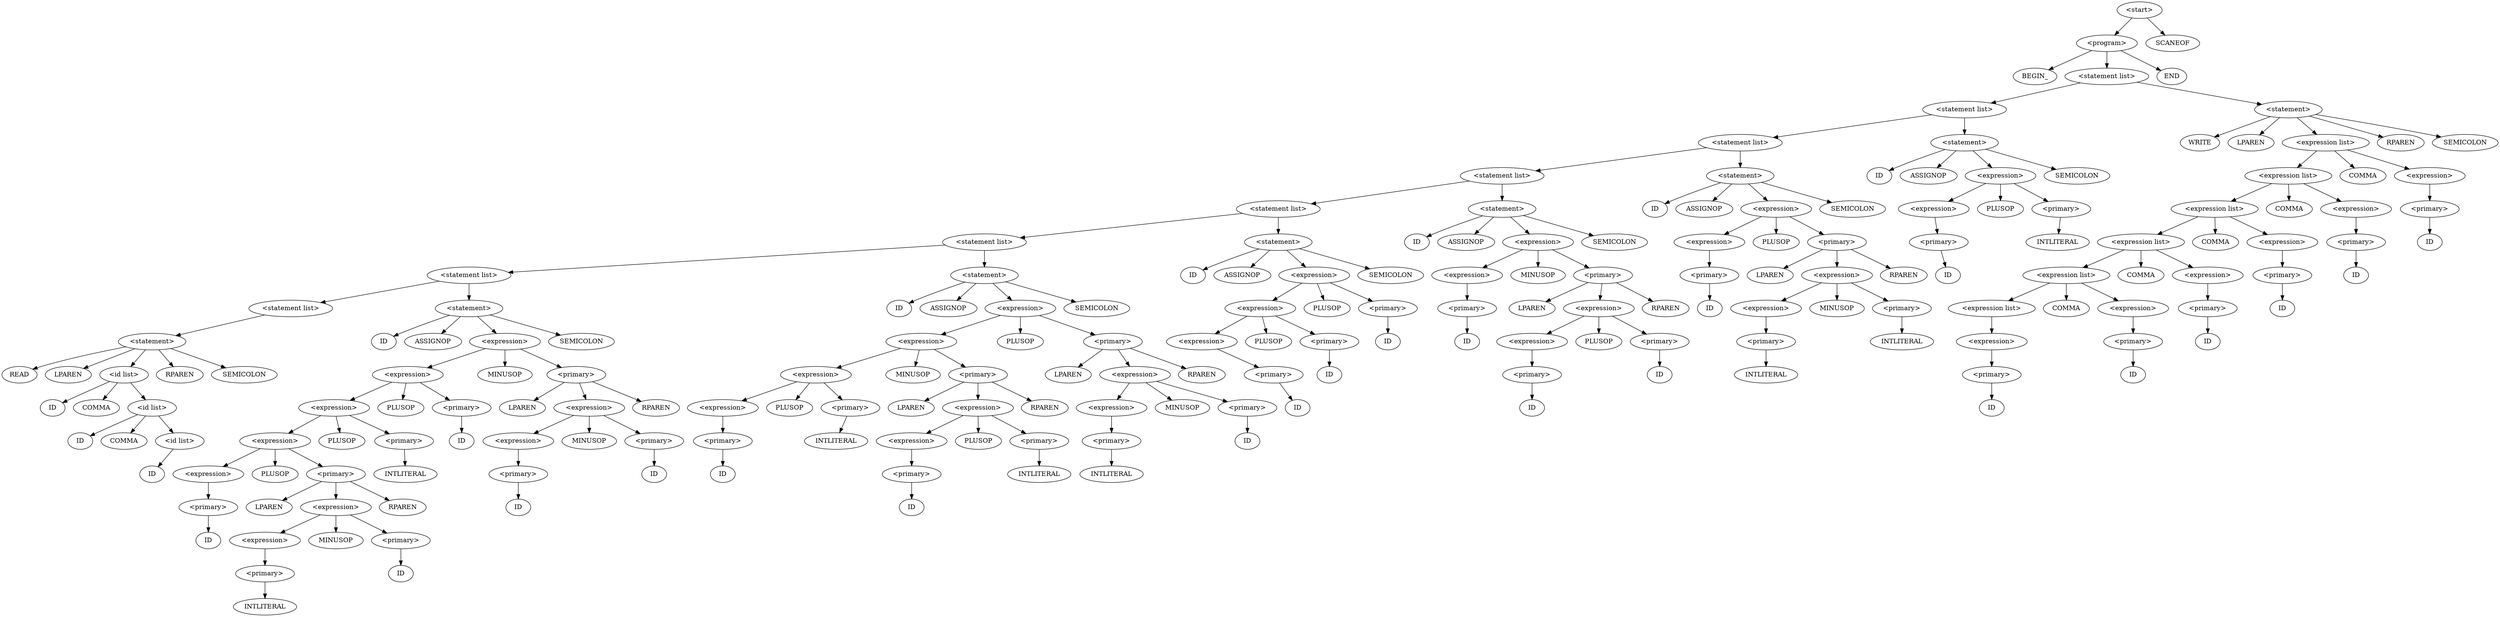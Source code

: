 digraph AST {
node0 [label="<start>"];
node1 [label="<program>"];
node2 [label="BEGIN_"];
node1 -> node2;
node3 [label="<statement list>"];
node4 [label="<statement list>"];
node5 [label="<statement list>"];
node6 [label="<statement list>"];
node7 [label="<statement list>"];
node8 [label="<statement list>"];
node9 [label="<statement list>"];
node10 [label="<statement list>"];
node11 [label="<statement>"];
node12 [label="READ"];
node11 -> node12;
node13 [label="LPAREN"];
node11 -> node13;
node14 [label="<id list>"];
node15 [label="ID"];
node14 -> node15;
node16 [label="COMMA"];
node14 -> node16;
node17 [label="<id list>"];
node18 [label="ID"];
node17 -> node18;
node19 [label="COMMA"];
node17 -> node19;
node20 [label="<id list>"];
node21 [label="ID"];
node20 -> node21;
node17 -> node20;
node14 -> node17;
node11 -> node14;
node22 [label="RPAREN"];
node11 -> node22;
node23 [label="SEMICOLON"];
node11 -> node23;
node10 -> node11;
node9 -> node10;
node24 [label="<statement>"];
node25 [label="ID"];
node24 -> node25;
node26 [label="ASSIGNOP"];
node24 -> node26;
node27 [label="<expression>"];
node28 [label="<expression>"];
node29 [label="<expression>"];
node30 [label="<expression>"];
node31 [label="<expression>"];
node32 [label="<primary>"];
node33 [label="ID"];
node32 -> node33;
node31 -> node32;
node30 -> node31;
node34 [label="PLUSOP"];
node30 -> node34;
node35 [label="<primary>"];
node36 [label="LPAREN"];
node35 -> node36;
node37 [label="<expression>"];
node38 [label="<expression>"];
node39 [label="<primary>"];
node40 [label="INTLITERAL"];
node39 -> node40;
node38 -> node39;
node37 -> node38;
node41 [label="MINUSOP"];
node37 -> node41;
node42 [label="<primary>"];
node43 [label="ID"];
node42 -> node43;
node37 -> node42;
node35 -> node37;
node44 [label="RPAREN"];
node35 -> node44;
node30 -> node35;
node29 -> node30;
node45 [label="PLUSOP"];
node29 -> node45;
node46 [label="<primary>"];
node47 [label="INTLITERAL"];
node46 -> node47;
node29 -> node46;
node28 -> node29;
node48 [label="PLUSOP"];
node28 -> node48;
node49 [label="<primary>"];
node50 [label="ID"];
node49 -> node50;
node28 -> node49;
node27 -> node28;
node51 [label="MINUSOP"];
node27 -> node51;
node52 [label="<primary>"];
node53 [label="LPAREN"];
node52 -> node53;
node54 [label="<expression>"];
node55 [label="<expression>"];
node56 [label="<primary>"];
node57 [label="ID"];
node56 -> node57;
node55 -> node56;
node54 -> node55;
node58 [label="MINUSOP"];
node54 -> node58;
node59 [label="<primary>"];
node60 [label="ID"];
node59 -> node60;
node54 -> node59;
node52 -> node54;
node61 [label="RPAREN"];
node52 -> node61;
node27 -> node52;
node24 -> node27;
node62 [label="SEMICOLON"];
node24 -> node62;
node9 -> node24;
node8 -> node9;
node63 [label="<statement>"];
node64 [label="ID"];
node63 -> node64;
node65 [label="ASSIGNOP"];
node63 -> node65;
node66 [label="<expression>"];
node67 [label="<expression>"];
node68 [label="<expression>"];
node69 [label="<expression>"];
node70 [label="<primary>"];
node71 [label="ID"];
node70 -> node71;
node69 -> node70;
node68 -> node69;
node72 [label="PLUSOP"];
node68 -> node72;
node73 [label="<primary>"];
node74 [label="INTLITERAL"];
node73 -> node74;
node68 -> node73;
node67 -> node68;
node75 [label="MINUSOP"];
node67 -> node75;
node76 [label="<primary>"];
node77 [label="LPAREN"];
node76 -> node77;
node78 [label="<expression>"];
node79 [label="<expression>"];
node80 [label="<primary>"];
node81 [label="ID"];
node80 -> node81;
node79 -> node80;
node78 -> node79;
node82 [label="PLUSOP"];
node78 -> node82;
node83 [label="<primary>"];
node84 [label="INTLITERAL"];
node83 -> node84;
node78 -> node83;
node76 -> node78;
node85 [label="RPAREN"];
node76 -> node85;
node67 -> node76;
node66 -> node67;
node86 [label="PLUSOP"];
node66 -> node86;
node87 [label="<primary>"];
node88 [label="LPAREN"];
node87 -> node88;
node89 [label="<expression>"];
node90 [label="<expression>"];
node91 [label="<primary>"];
node92 [label="INTLITERAL"];
node91 -> node92;
node90 -> node91;
node89 -> node90;
node93 [label="MINUSOP"];
node89 -> node93;
node94 [label="<primary>"];
node95 [label="ID"];
node94 -> node95;
node89 -> node94;
node87 -> node89;
node96 [label="RPAREN"];
node87 -> node96;
node66 -> node87;
node63 -> node66;
node97 [label="SEMICOLON"];
node63 -> node97;
node8 -> node63;
node7 -> node8;
node98 [label="<statement>"];
node99 [label="ID"];
node98 -> node99;
node100 [label="ASSIGNOP"];
node98 -> node100;
node101 [label="<expression>"];
node102 [label="<expression>"];
node103 [label="<expression>"];
node104 [label="<primary>"];
node105 [label="ID"];
node104 -> node105;
node103 -> node104;
node102 -> node103;
node106 [label="PLUSOP"];
node102 -> node106;
node107 [label="<primary>"];
node108 [label="ID"];
node107 -> node108;
node102 -> node107;
node101 -> node102;
node109 [label="PLUSOP"];
node101 -> node109;
node110 [label="<primary>"];
node111 [label="ID"];
node110 -> node111;
node101 -> node110;
node98 -> node101;
node112 [label="SEMICOLON"];
node98 -> node112;
node7 -> node98;
node6 -> node7;
node113 [label="<statement>"];
node114 [label="ID"];
node113 -> node114;
node115 [label="ASSIGNOP"];
node113 -> node115;
node116 [label="<expression>"];
node117 [label="<expression>"];
node118 [label="<primary>"];
node119 [label="ID"];
node118 -> node119;
node117 -> node118;
node116 -> node117;
node120 [label="MINUSOP"];
node116 -> node120;
node121 [label="<primary>"];
node122 [label="LPAREN"];
node121 -> node122;
node123 [label="<expression>"];
node124 [label="<expression>"];
node125 [label="<primary>"];
node126 [label="ID"];
node125 -> node126;
node124 -> node125;
node123 -> node124;
node127 [label="PLUSOP"];
node123 -> node127;
node128 [label="<primary>"];
node129 [label="ID"];
node128 -> node129;
node123 -> node128;
node121 -> node123;
node130 [label="RPAREN"];
node121 -> node130;
node116 -> node121;
node113 -> node116;
node131 [label="SEMICOLON"];
node113 -> node131;
node6 -> node113;
node5 -> node6;
node132 [label="<statement>"];
node133 [label="ID"];
node132 -> node133;
node134 [label="ASSIGNOP"];
node132 -> node134;
node135 [label="<expression>"];
node136 [label="<expression>"];
node137 [label="<primary>"];
node138 [label="ID"];
node137 -> node138;
node136 -> node137;
node135 -> node136;
node139 [label="PLUSOP"];
node135 -> node139;
node140 [label="<primary>"];
node141 [label="LPAREN"];
node140 -> node141;
node142 [label="<expression>"];
node143 [label="<expression>"];
node144 [label="<primary>"];
node145 [label="INTLITERAL"];
node144 -> node145;
node143 -> node144;
node142 -> node143;
node146 [label="MINUSOP"];
node142 -> node146;
node147 [label="<primary>"];
node148 [label="INTLITERAL"];
node147 -> node148;
node142 -> node147;
node140 -> node142;
node149 [label="RPAREN"];
node140 -> node149;
node135 -> node140;
node132 -> node135;
node150 [label="SEMICOLON"];
node132 -> node150;
node5 -> node132;
node4 -> node5;
node151 [label="<statement>"];
node152 [label="ID"];
node151 -> node152;
node153 [label="ASSIGNOP"];
node151 -> node153;
node154 [label="<expression>"];
node155 [label="<expression>"];
node156 [label="<primary>"];
node157 [label="ID"];
node156 -> node157;
node155 -> node156;
node154 -> node155;
node158 [label="PLUSOP"];
node154 -> node158;
node159 [label="<primary>"];
node160 [label="INTLITERAL"];
node159 -> node160;
node154 -> node159;
node151 -> node154;
node161 [label="SEMICOLON"];
node151 -> node161;
node4 -> node151;
node3 -> node4;
node162 [label="<statement>"];
node163 [label="WRITE"];
node162 -> node163;
node164 [label="LPAREN"];
node162 -> node164;
node165 [label="<expression list>"];
node166 [label="<expression list>"];
node167 [label="<expression list>"];
node168 [label="<expression list>"];
node169 [label="<expression list>"];
node170 [label="<expression list>"];
node171 [label="<expression>"];
node172 [label="<primary>"];
node173 [label="ID"];
node172 -> node173;
node171 -> node172;
node170 -> node171;
node169 -> node170;
node174 [label="COMMA"];
node169 -> node174;
node175 [label="<expression>"];
node176 [label="<primary>"];
node177 [label="ID"];
node176 -> node177;
node175 -> node176;
node169 -> node175;
node168 -> node169;
node178 [label="COMMA"];
node168 -> node178;
node179 [label="<expression>"];
node180 [label="<primary>"];
node181 [label="ID"];
node180 -> node181;
node179 -> node180;
node168 -> node179;
node167 -> node168;
node182 [label="COMMA"];
node167 -> node182;
node183 [label="<expression>"];
node184 [label="<primary>"];
node185 [label="ID"];
node184 -> node185;
node183 -> node184;
node167 -> node183;
node166 -> node167;
node186 [label="COMMA"];
node166 -> node186;
node187 [label="<expression>"];
node188 [label="<primary>"];
node189 [label="ID"];
node188 -> node189;
node187 -> node188;
node166 -> node187;
node165 -> node166;
node190 [label="COMMA"];
node165 -> node190;
node191 [label="<expression>"];
node192 [label="<primary>"];
node193 [label="ID"];
node192 -> node193;
node191 -> node192;
node165 -> node191;
node162 -> node165;
node194 [label="RPAREN"];
node162 -> node194;
node195 [label="SEMICOLON"];
node162 -> node195;
node3 -> node162;
node1 -> node3;
node196 [label="END"];
node1 -> node196;
node0 -> node1;
node197 [label="SCANEOF"];
node0 -> node197;
}